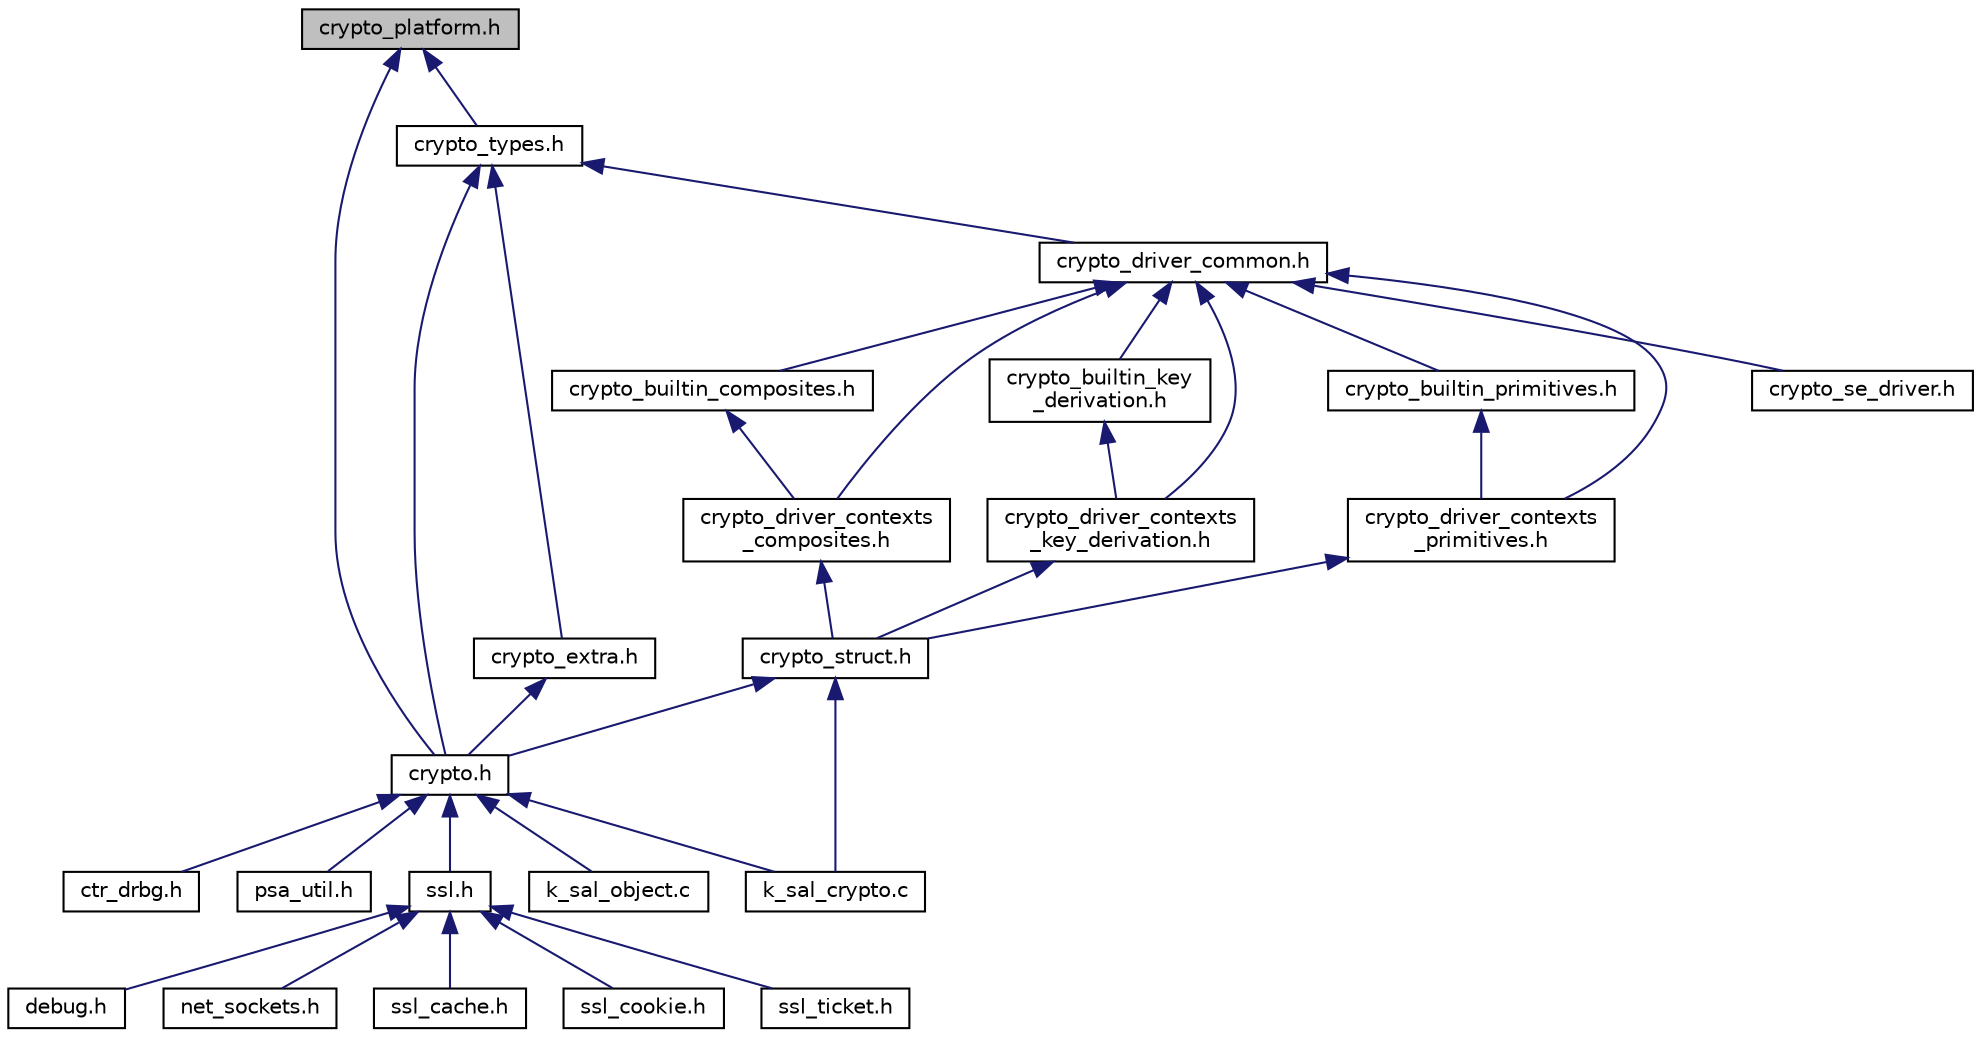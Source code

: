 digraph "crypto_platform.h"
{
 // LATEX_PDF_SIZE
  edge [fontname="Helvetica",fontsize="10",labelfontname="Helvetica",labelfontsize="10"];
  node [fontname="Helvetica",fontsize="10",shape=record];
  Node1 [label="crypto_platform.h",height=0.2,width=0.4,color="black", fillcolor="grey75", style="filled", fontcolor="black",tooltip="PSA cryptography module: Mbed TLS platform definitions."];
  Node1 -> Node2 [dir="back",color="midnightblue",fontsize="10",style="solid",fontname="Helvetica"];
  Node2 [label="crypto.h",height=0.2,width=0.4,color="black", fillcolor="white", style="filled",URL="$crypto_8h.html",tooltip="Platform Security Architecture cryptography module."];
  Node2 -> Node3 [dir="back",color="midnightblue",fontsize="10",style="solid",fontname="Helvetica"];
  Node3 [label="ctr_drbg.h",height=0.2,width=0.4,color="black", fillcolor="white", style="filled",URL="$ctr__drbg_8h.html",tooltip="This file contains definitions and functions for the CTR_DRBG pseudorandom generator."];
  Node2 -> Node4 [dir="back",color="midnightblue",fontsize="10",style="solid",fontname="Helvetica"];
  Node4 [label="psa_util.h",height=0.2,width=0.4,color="black", fillcolor="white", style="filled",URL="$psa__util_8h.html",tooltip="Utility functions for the use of the PSA Crypto library."];
  Node2 -> Node5 [dir="back",color="midnightblue",fontsize="10",style="solid",fontname="Helvetica"];
  Node5 [label="ssl.h",height=0.2,width=0.4,color="black", fillcolor="white", style="filled",URL="$ssl_8h.html",tooltip="SSL/TLS functions."];
  Node5 -> Node6 [dir="back",color="midnightblue",fontsize="10",style="solid",fontname="Helvetica"];
  Node6 [label="debug.h",height=0.2,width=0.4,color="black", fillcolor="white", style="filled",URL="$debug_8h.html",tooltip="Functions for controlling and providing debug output from the library."];
  Node5 -> Node7 [dir="back",color="midnightblue",fontsize="10",style="solid",fontname="Helvetica"];
  Node7 [label="net_sockets.h",height=0.2,width=0.4,color="black", fillcolor="white", style="filled",URL="$net__sockets_8h.html",tooltip="Network sockets abstraction layer to integrate Mbed TLS into a BSD-style sockets API."];
  Node5 -> Node8 [dir="back",color="midnightblue",fontsize="10",style="solid",fontname="Helvetica"];
  Node8 [label="ssl_cache.h",height=0.2,width=0.4,color="black", fillcolor="white", style="filled",URL="$ssl__cache_8h.html",tooltip="SSL session cache implementation."];
  Node5 -> Node9 [dir="back",color="midnightblue",fontsize="10",style="solid",fontname="Helvetica"];
  Node9 [label="ssl_cookie.h",height=0.2,width=0.4,color="black", fillcolor="white", style="filled",URL="$ssl__cookie_8h.html",tooltip="DTLS cookie callbacks implementation."];
  Node5 -> Node10 [dir="back",color="midnightblue",fontsize="10",style="solid",fontname="Helvetica"];
  Node10 [label="ssl_ticket.h",height=0.2,width=0.4,color="black", fillcolor="white", style="filled",URL="$ssl__ticket_8h.html",tooltip="TLS server ticket callbacks implementation."];
  Node2 -> Node11 [dir="back",color="midnightblue",fontsize="10",style="solid",fontname="Helvetica"];
  Node11 [label="k_sal_crypto.c",height=0.2,width=0.4,color="black", fillcolor="white", style="filled",URL="$k__sal__crypto_8c.html",tooltip="SAL crypto for Generic PSA."];
  Node2 -> Node12 [dir="back",color="midnightblue",fontsize="10",style="solid",fontname="Helvetica"];
  Node12 [label="k_sal_object.c",height=0.2,width=0.4,color="black", fillcolor="white", style="filled",URL="$k__sal__object_8c.html",tooltip="SAL object for Generic PSA."];
  Node1 -> Node13 [dir="back",color="midnightblue",fontsize="10",style="solid",fontname="Helvetica"];
  Node13 [label="crypto_types.h",height=0.2,width=0.4,color="black", fillcolor="white", style="filled",URL="$crypto__types_8h.html",tooltip="PSA cryptography module: type aliases."];
  Node13 -> Node2 [dir="back",color="midnightblue",fontsize="10",style="solid",fontname="Helvetica"];
  Node13 -> Node14 [dir="back",color="midnightblue",fontsize="10",style="solid",fontname="Helvetica"];
  Node14 [label="crypto_extra.h",height=0.2,width=0.4,color="black", fillcolor="white", style="filled",URL="$crypto__extra_8h.html",tooltip="PSA cryptography module: Mbed TLS vendor extensions."];
  Node14 -> Node2 [dir="back",color="midnightblue",fontsize="10",style="solid",fontname="Helvetica"];
  Node13 -> Node15 [dir="back",color="midnightblue",fontsize="10",style="solid",fontname="Helvetica"];
  Node15 [label="crypto_driver_common.h",height=0.2,width=0.4,color="black", fillcolor="white", style="filled",URL="$crypto__driver__common_8h.html",tooltip="Definitions for all PSA crypto drivers."];
  Node15 -> Node16 [dir="back",color="midnightblue",fontsize="10",style="solid",fontname="Helvetica"];
  Node16 [label="crypto_builtin_composites.h",height=0.2,width=0.4,color="black", fillcolor="white", style="filled",URL="$crypto__builtin__composites_8h_source.html",tooltip=" "];
  Node16 -> Node17 [dir="back",color="midnightblue",fontsize="10",style="solid",fontname="Helvetica"];
  Node17 [label="crypto_driver_contexts\l_composites.h",height=0.2,width=0.4,color="black", fillcolor="white", style="filled",URL="$crypto__driver__contexts__composites_8h_source.html",tooltip=" "];
  Node17 -> Node18 [dir="back",color="midnightblue",fontsize="10",style="solid",fontname="Helvetica"];
  Node18 [label="crypto_struct.h",height=0.2,width=0.4,color="black", fillcolor="white", style="filled",URL="$crypto__struct_8h.html",tooltip="PSA cryptography module: Mbed TLS structured type implementations."];
  Node18 -> Node2 [dir="back",color="midnightblue",fontsize="10",style="solid",fontname="Helvetica"];
  Node18 -> Node11 [dir="back",color="midnightblue",fontsize="10",style="solid",fontname="Helvetica"];
  Node15 -> Node19 [dir="back",color="midnightblue",fontsize="10",style="solid",fontname="Helvetica"];
  Node19 [label="crypto_builtin_key\l_derivation.h",height=0.2,width=0.4,color="black", fillcolor="white", style="filled",URL="$crypto__builtin__key__derivation_8h_source.html",tooltip=" "];
  Node19 -> Node20 [dir="back",color="midnightblue",fontsize="10",style="solid",fontname="Helvetica"];
  Node20 [label="crypto_driver_contexts\l_key_derivation.h",height=0.2,width=0.4,color="black", fillcolor="white", style="filled",URL="$crypto__driver__contexts__key__derivation_8h_source.html",tooltip=" "];
  Node20 -> Node18 [dir="back",color="midnightblue",fontsize="10",style="solid",fontname="Helvetica"];
  Node15 -> Node21 [dir="back",color="midnightblue",fontsize="10",style="solid",fontname="Helvetica"];
  Node21 [label="crypto_builtin_primitives.h",height=0.2,width=0.4,color="black", fillcolor="white", style="filled",URL="$crypto__builtin__primitives_8h_source.html",tooltip=" "];
  Node21 -> Node22 [dir="back",color="midnightblue",fontsize="10",style="solid",fontname="Helvetica"];
  Node22 [label="crypto_driver_contexts\l_primitives.h",height=0.2,width=0.4,color="black", fillcolor="white", style="filled",URL="$crypto__driver__contexts__primitives_8h_source.html",tooltip=" "];
  Node22 -> Node18 [dir="back",color="midnightblue",fontsize="10",style="solid",fontname="Helvetica"];
  Node15 -> Node17 [dir="back",color="midnightblue",fontsize="10",style="solid",fontname="Helvetica"];
  Node15 -> Node20 [dir="back",color="midnightblue",fontsize="10",style="solid",fontname="Helvetica"];
  Node15 -> Node22 [dir="back",color="midnightblue",fontsize="10",style="solid",fontname="Helvetica"];
  Node15 -> Node23 [dir="back",color="midnightblue",fontsize="10",style="solid",fontname="Helvetica"];
  Node23 [label="crypto_se_driver.h",height=0.2,width=0.4,color="black", fillcolor="white", style="filled",URL="$crypto__se__driver_8h.html",tooltip="PSA external cryptoprocessor driver module."];
}
